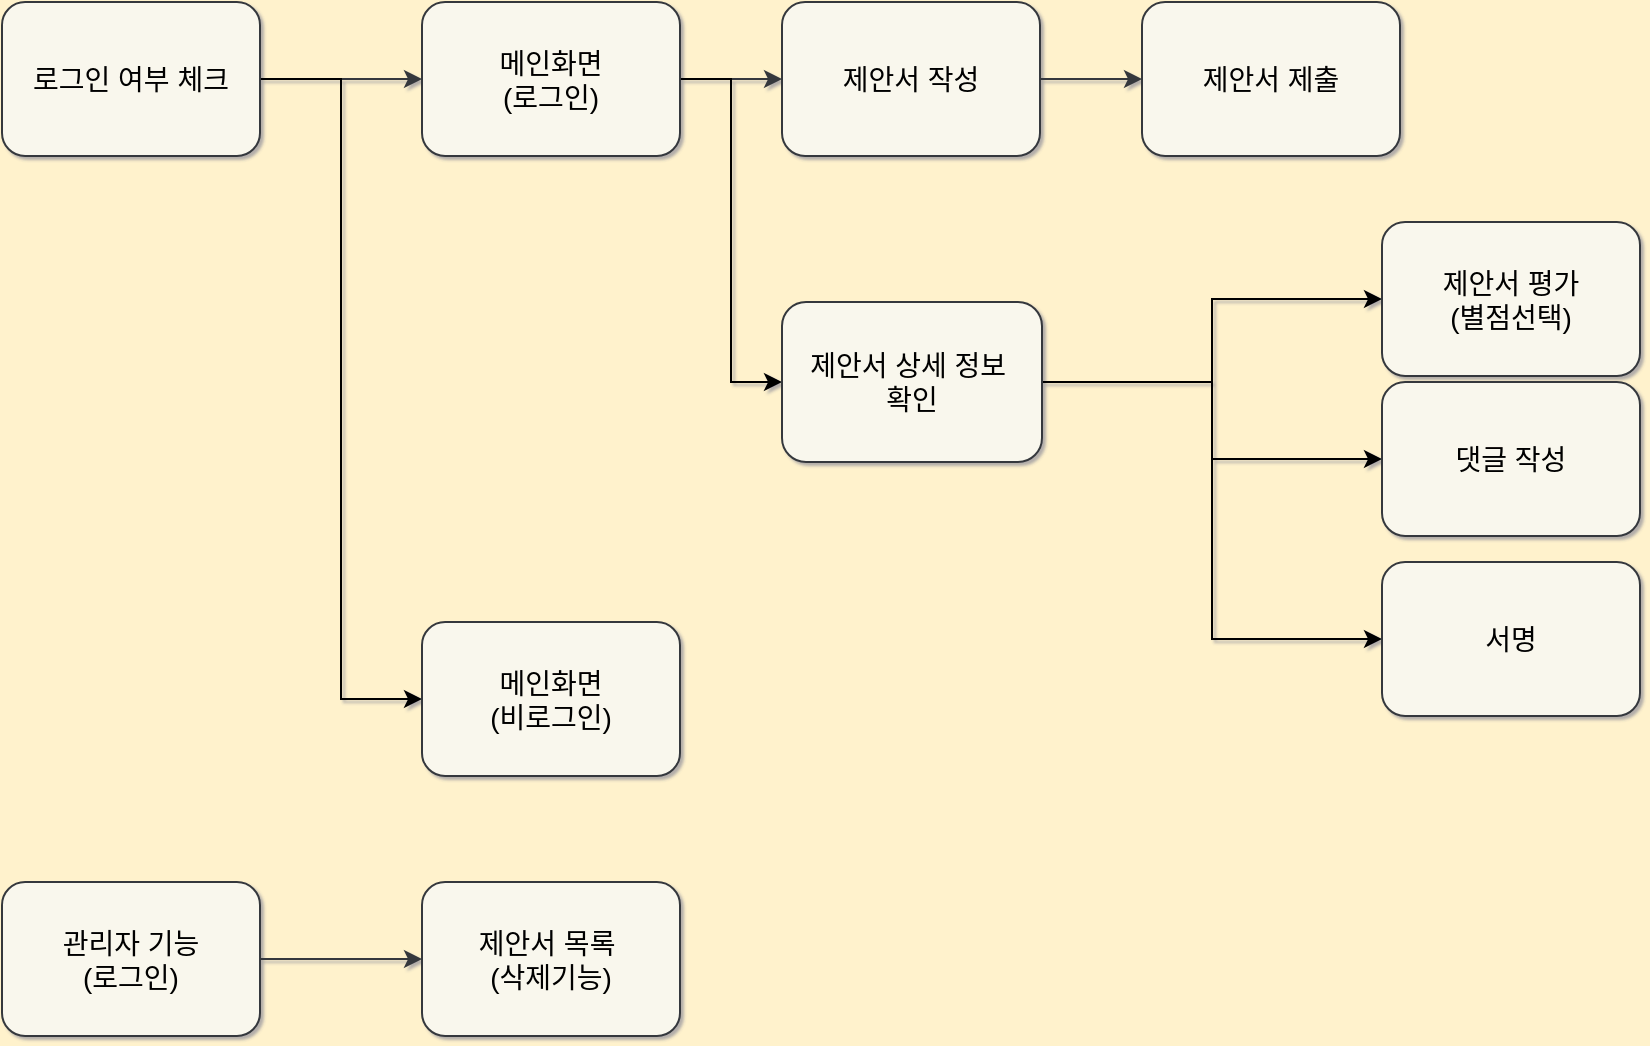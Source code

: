 <mxfile version="24.2.8" type="google">
  <diagram name="페이지-1" id="si_9P2_ChHTtvX9XIqSW">
    <mxGraphModel grid="1" page="1" gridSize="10" guides="1" tooltips="1" connect="1" arrows="1" fold="1" pageScale="1" pageWidth="1169" pageHeight="827" background="#FFF2CC" math="0" shadow="1">
      <root>
        <mxCell id="0" />
        <mxCell id="1" parent="0" />
        <mxCell id="u6icAnin9qMIxw79ONf8-26" value="" style="edgeStyle=orthogonalEdgeStyle;rounded=1;orthogonalLoop=1;jettySize=auto;html=1;labelBackgroundColor=none;fontColor=default;fontSize=14;fillColor=#f9f7ed;strokeColor=#36393d;" edge="1" parent="1" source="u6icAnin9qMIxw79ONf8-1" target="u6icAnin9qMIxw79ONf8-5">
          <mxGeometry relative="1" as="geometry" />
        </mxCell>
        <mxCell id="e-Eks37XrOUjTb8oefVH-3" style="edgeStyle=orthogonalEdgeStyle;rounded=0;orthogonalLoop=1;jettySize=auto;html=1;entryX=0;entryY=0.5;entryDx=0;entryDy=0;" edge="1" parent="1" source="u6icAnin9qMIxw79ONf8-1" target="u6icAnin9qMIxw79ONf8-6">
          <mxGeometry relative="1" as="geometry" />
        </mxCell>
        <mxCell id="u6icAnin9qMIxw79ONf8-1" value="로그인 여부 체크" style="rounded=1;whiteSpace=wrap;html=1;labelBackgroundColor=none;fontSize=14;fillColor=#f9f7ed;strokeColor=#36393d;" vertex="1" parent="1">
          <mxGeometry x="150" y="160" width="129" height="77" as="geometry" />
        </mxCell>
        <mxCell id="u6icAnin9qMIxw79ONf8-19" value="" style="edgeStyle=orthogonalEdgeStyle;rounded=1;orthogonalLoop=1;jettySize=auto;html=1;labelBackgroundColor=none;fontColor=default;fontSize=14;fillColor=#f9f7ed;strokeColor=#36393d;" edge="1" parent="1" source="u6icAnin9qMIxw79ONf8-3" target="u6icAnin9qMIxw79ONf8-4">
          <mxGeometry relative="1" as="geometry" />
        </mxCell>
        <mxCell id="u6icAnin9qMIxw79ONf8-3" value="제안서 작성" style="rounded=1;whiteSpace=wrap;html=1;labelBackgroundColor=none;fontSize=14;fillColor=#f9f7ed;strokeColor=#36393d;" vertex="1" parent="1">
          <mxGeometry x="540" y="160" width="129" height="77" as="geometry" />
        </mxCell>
        <mxCell id="u6icAnin9qMIxw79ONf8-4" value="제안서 제출" style="rounded=1;whiteSpace=wrap;html=1;labelBackgroundColor=none;fontSize=14;fillColor=#f9f7ed;strokeColor=#36393d;" vertex="1" parent="1">
          <mxGeometry x="720" y="160" width="129" height="77" as="geometry" />
        </mxCell>
        <mxCell id="u6icAnin9qMIxw79ONf8-24" value="" style="edgeStyle=orthogonalEdgeStyle;rounded=1;orthogonalLoop=1;jettySize=auto;html=1;labelBackgroundColor=none;fontColor=default;fontSize=14;fillColor=#f9f7ed;strokeColor=#36393d;" edge="1" parent="1" source="u6icAnin9qMIxw79ONf8-5">
          <mxGeometry relative="1" as="geometry">
            <mxPoint x="540" y="198.5" as="targetPoint" />
          </mxGeometry>
        </mxCell>
        <mxCell id="ZrN3QILzsWN094pZdfPF-5" style="edgeStyle=orthogonalEdgeStyle;rounded=0;orthogonalLoop=1;jettySize=auto;html=1;entryX=0;entryY=0.5;entryDx=0;entryDy=0;" edge="1" parent="1" source="u6icAnin9qMIxw79ONf8-5" target="u6icAnin9qMIxw79ONf8-9">
          <mxGeometry relative="1" as="geometry" />
        </mxCell>
        <mxCell id="u6icAnin9qMIxw79ONf8-5" value="메인화면&lt;div style=&quot;font-size: 14px;&quot;&gt;(로그인)&lt;/div&gt;" style="rounded=1;whiteSpace=wrap;html=1;labelBackgroundColor=none;fontSize=14;fillColor=#f9f7ed;strokeColor=#36393d;" vertex="1" parent="1">
          <mxGeometry x="360" y="160" width="129" height="77" as="geometry" />
        </mxCell>
        <mxCell id="u6icAnin9qMIxw79ONf8-6" value="메인화면&lt;div style=&quot;font-size: 14px;&quot;&gt;(비로그인)&lt;/div&gt;" style="rounded=1;whiteSpace=wrap;html=1;labelBackgroundColor=none;fontSize=14;fillColor=#f9f7ed;strokeColor=#36393d;" vertex="1" parent="1">
          <mxGeometry x="360" y="470" width="129" height="77" as="geometry" />
        </mxCell>
        <mxCell id="ZrN3QILzsWN094pZdfPF-8" style="edgeStyle=orthogonalEdgeStyle;rounded=0;orthogonalLoop=1;jettySize=auto;html=1;entryX=0;entryY=0.5;entryDx=0;entryDy=0;" edge="1" parent="1" source="u6icAnin9qMIxw79ONf8-9" target="ZrN3QILzsWN094pZdfPF-7">
          <mxGeometry relative="1" as="geometry" />
        </mxCell>
        <mxCell id="ZrN3QILzsWN094pZdfPF-9" style="edgeStyle=orthogonalEdgeStyle;rounded=0;orthogonalLoop=1;jettySize=auto;html=1;entryX=0;entryY=0.5;entryDx=0;entryDy=0;" edge="1" parent="1" source="u6icAnin9qMIxw79ONf8-9" target="u6icAnin9qMIxw79ONf8-15">
          <mxGeometry relative="1" as="geometry" />
        </mxCell>
        <mxCell id="ZrN3QILzsWN094pZdfPF-10" style="edgeStyle=orthogonalEdgeStyle;rounded=0;orthogonalLoop=1;jettySize=auto;html=1;entryX=0;entryY=0.5;entryDx=0;entryDy=0;" edge="1" parent="1" source="u6icAnin9qMIxw79ONf8-9" target="u6icAnin9qMIxw79ONf8-10">
          <mxGeometry relative="1" as="geometry" />
        </mxCell>
        <mxCell id="u6icAnin9qMIxw79ONf8-9" value="제안서 상세 정보&amp;nbsp;&lt;div&gt;확인&lt;/div&gt;" style="rounded=1;whiteSpace=wrap;html=1;labelBackgroundColor=none;fontSize=14;fillColor=#f9f7ed;strokeColor=#36393d;" vertex="1" parent="1">
          <mxGeometry x="540" y="310" width="130" height="80" as="geometry" />
        </mxCell>
        <mxCell id="u6icAnin9qMIxw79ONf8-10" value="제안서 평가&lt;div style=&quot;font-size: 14px;&quot;&gt;(별점선택)&lt;/div&gt;" style="rounded=1;whiteSpace=wrap;html=1;labelBackgroundColor=none;fontSize=14;fillColor=#f9f7ed;strokeColor=#36393d;" vertex="1" parent="1">
          <mxGeometry x="840" y="270" width="129" height="77" as="geometry" />
        </mxCell>
        <mxCell id="u6icAnin9qMIxw79ONf8-33" value="" style="edgeStyle=orthogonalEdgeStyle;rounded=1;orthogonalLoop=1;jettySize=auto;html=1;labelBackgroundColor=none;fontColor=default;fontSize=14;fillColor=#f9f7ed;strokeColor=#36393d;" edge="1" parent="1" source="u6icAnin9qMIxw79ONf8-13" target="u6icAnin9qMIxw79ONf8-32">
          <mxGeometry relative="1" as="geometry" />
        </mxCell>
        <mxCell id="u6icAnin9qMIxw79ONf8-13" value="관리자 기능&lt;div style=&quot;font-size: 14px;&quot;&gt;(로그인)&lt;/div&gt;" style="rounded=1;whiteSpace=wrap;html=1;labelBackgroundColor=none;fontSize=14;fillColor=#f9f7ed;strokeColor=#36393d;" vertex="1" parent="1">
          <mxGeometry x="150" y="600" width="129" height="77" as="geometry" />
        </mxCell>
        <mxCell id="u6icAnin9qMIxw79ONf8-15" value="댓글 작성" style="rounded=1;whiteSpace=wrap;html=1;labelBackgroundColor=none;fontSize=14;fillColor=#f9f7ed;strokeColor=#36393d;" vertex="1" parent="1">
          <mxGeometry x="840" y="350" width="129" height="77" as="geometry" />
        </mxCell>
        <mxCell id="u6icAnin9qMIxw79ONf8-32" value="&lt;div style=&quot;font-size: 14px;&quot;&gt;제안서 목록&amp;nbsp;&lt;/div&gt;&lt;div style=&quot;font-size: 14px;&quot;&gt;(삭제기능)&lt;/div&gt;" style="rounded=1;whiteSpace=wrap;html=1;labelBackgroundColor=none;fontSize=14;fillColor=#f9f7ed;strokeColor=#36393d;" vertex="1" parent="1">
          <mxGeometry x="360" y="600" width="129" height="77" as="geometry" />
        </mxCell>
        <mxCell id="ZrN3QILzsWN094pZdfPF-7" value="서명" style="rounded=1;whiteSpace=wrap;html=1;labelBackgroundColor=none;fontSize=14;fillColor=#f9f7ed;strokeColor=#36393d;" vertex="1" parent="1">
          <mxGeometry x="840" y="440" width="129" height="77" as="geometry" />
        </mxCell>
      </root>
    </mxGraphModel>
  </diagram>
</mxfile>

